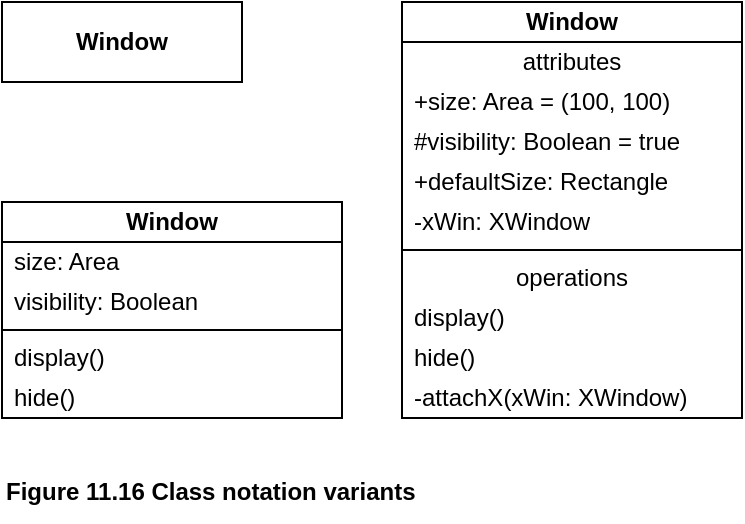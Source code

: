 <mxfile version="21.6.5" type="device">
  <diagram name="Page-1" id="YSzWCIXfe33gDOZ4FXmA">
    <mxGraphModel dx="864" dy="495" grid="1" gridSize="10" guides="1" tooltips="1" connect="1" arrows="1" fold="1" page="1" pageScale="1" pageWidth="1169" pageHeight="827" math="0" shadow="0">
      <root>
        <mxCell id="0" />
        <mxCell id="1" parent="0" />
        <mxCell id="DbW6BA-IOvPhTK_drfSj-1" value="&lt;b&gt;Window&lt;/b&gt;" style="fontStyle=0;html=1;whiteSpace=wrap;" vertex="1" parent="1">
          <mxGeometry x="40" y="40" width="120" height="40" as="geometry" />
        </mxCell>
        <mxCell id="DbW6BA-IOvPhTK_drfSj-10" value="&lt;b&gt;Window&lt;/b&gt;" style="swimlane;fontStyle=0;align=center;verticalAlign=middle;childLayout=stackLayout;horizontal=1;startSize=20;horizontalStack=0;resizeParent=1;resizeParentMax=0;resizeLast=0;collapsible=0;marginBottom=0;html=1;whiteSpace=wrap;" vertex="1" parent="1">
          <mxGeometry x="240" y="40" width="170" height="208" as="geometry" />
        </mxCell>
        <mxCell id="DbW6BA-IOvPhTK_drfSj-11" value="attributes" style="text;html=1;strokeColor=none;fillColor=none;align=center;verticalAlign=middle;spacingLeft=4;spacingRight=4;overflow=hidden;rotatable=0;points=[[0,0.5],[1,0.5]];portConstraint=eastwest;whiteSpace=wrap;" vertex="1" parent="DbW6BA-IOvPhTK_drfSj-10">
          <mxGeometry y="20" width="170" height="20" as="geometry" />
        </mxCell>
        <mxCell id="DbW6BA-IOvPhTK_drfSj-12" value="+size: Area = (100, 100)" style="text;html=1;strokeColor=none;fillColor=none;align=left;verticalAlign=middle;spacingLeft=4;spacingRight=4;overflow=hidden;rotatable=0;points=[[0,0.5],[1,0.5]];portConstraint=eastwest;whiteSpace=wrap;" vertex="1" parent="DbW6BA-IOvPhTK_drfSj-10">
          <mxGeometry y="40" width="170" height="20" as="geometry" />
        </mxCell>
        <mxCell id="DbW6BA-IOvPhTK_drfSj-14" value="#visibility: Boolean = true" style="text;html=1;strokeColor=none;fillColor=none;align=left;verticalAlign=middle;spacingLeft=4;spacingRight=4;overflow=hidden;rotatable=0;points=[[0,0.5],[1,0.5]];portConstraint=eastwest;whiteSpace=wrap;" vertex="1" parent="DbW6BA-IOvPhTK_drfSj-10">
          <mxGeometry y="60" width="170" height="20" as="geometry" />
        </mxCell>
        <mxCell id="DbW6BA-IOvPhTK_drfSj-18" value="+defaultSize: Rectangle" style="text;html=1;strokeColor=none;fillColor=none;align=left;verticalAlign=middle;spacingLeft=4;spacingRight=4;overflow=hidden;rotatable=0;points=[[0,0.5],[1,0.5]];portConstraint=eastwest;whiteSpace=wrap;" vertex="1" parent="DbW6BA-IOvPhTK_drfSj-10">
          <mxGeometry y="80" width="170" height="20" as="geometry" />
        </mxCell>
        <mxCell id="DbW6BA-IOvPhTK_drfSj-19" value="-xWin: XWindow" style="text;html=1;strokeColor=none;fillColor=none;align=left;verticalAlign=middle;spacingLeft=4;spacingRight=4;overflow=hidden;rotatable=0;points=[[0,0.5],[1,0.5]];portConstraint=eastwest;whiteSpace=wrap;" vertex="1" parent="DbW6BA-IOvPhTK_drfSj-10">
          <mxGeometry y="100" width="170" height="20" as="geometry" />
        </mxCell>
        <mxCell id="DbW6BA-IOvPhTK_drfSj-15" value="" style="line;strokeWidth=1;fillColor=none;align=left;verticalAlign=middle;spacingTop=-1;spacingLeft=3;spacingRight=3;rotatable=0;labelPosition=right;points=[];portConstraint=eastwest;" vertex="1" parent="DbW6BA-IOvPhTK_drfSj-10">
          <mxGeometry y="120" width="170" height="8" as="geometry" />
        </mxCell>
        <mxCell id="DbW6BA-IOvPhTK_drfSj-16" value="operations" style="text;html=1;strokeColor=none;fillColor=none;align=center;verticalAlign=middle;spacingLeft=4;spacingRight=4;overflow=hidden;rotatable=0;points=[[0,0.5],[1,0.5]];portConstraint=eastwest;whiteSpace=wrap;" vertex="1" parent="DbW6BA-IOvPhTK_drfSj-10">
          <mxGeometry y="128" width="170" height="20" as="geometry" />
        </mxCell>
        <mxCell id="DbW6BA-IOvPhTK_drfSj-17" value="display()" style="text;html=1;strokeColor=none;fillColor=none;align=left;verticalAlign=middle;spacingLeft=4;spacingRight=4;overflow=hidden;rotatable=0;points=[[0,0.5],[1,0.5]];portConstraint=eastwest;whiteSpace=wrap;" vertex="1" parent="DbW6BA-IOvPhTK_drfSj-10">
          <mxGeometry y="148" width="170" height="20" as="geometry" />
        </mxCell>
        <mxCell id="DbW6BA-IOvPhTK_drfSj-20" value="hide()" style="text;html=1;strokeColor=none;fillColor=none;align=left;verticalAlign=middle;spacingLeft=4;spacingRight=4;overflow=hidden;rotatable=0;points=[[0,0.5],[1,0.5]];portConstraint=eastwest;whiteSpace=wrap;" vertex="1" parent="DbW6BA-IOvPhTK_drfSj-10">
          <mxGeometry y="168" width="170" height="20" as="geometry" />
        </mxCell>
        <mxCell id="DbW6BA-IOvPhTK_drfSj-21" value="-attachX(xWin: XWindow)" style="text;html=1;strokeColor=none;fillColor=none;align=left;verticalAlign=middle;spacingLeft=4;spacingRight=4;overflow=hidden;rotatable=0;points=[[0,0.5],[1,0.5]];portConstraint=eastwest;whiteSpace=wrap;" vertex="1" parent="DbW6BA-IOvPhTK_drfSj-10">
          <mxGeometry y="188" width="170" height="20" as="geometry" />
        </mxCell>
        <mxCell id="DbW6BA-IOvPhTK_drfSj-22" value="&lt;b&gt;Window&lt;/b&gt;" style="swimlane;fontStyle=0;align=center;verticalAlign=middle;childLayout=stackLayout;horizontal=1;startSize=20;horizontalStack=0;resizeParent=1;resizeParentMax=0;resizeLast=0;collapsible=0;marginBottom=0;html=1;whiteSpace=wrap;" vertex="1" parent="1">
          <mxGeometry x="40" y="140" width="170" height="108" as="geometry" />
        </mxCell>
        <mxCell id="DbW6BA-IOvPhTK_drfSj-24" value="size: Area" style="text;html=1;strokeColor=none;fillColor=none;align=left;verticalAlign=middle;spacingLeft=4;spacingRight=4;overflow=hidden;rotatable=0;points=[[0,0.5],[1,0.5]];portConstraint=eastwest;whiteSpace=wrap;" vertex="1" parent="DbW6BA-IOvPhTK_drfSj-22">
          <mxGeometry y="20" width="170" height="20" as="geometry" />
        </mxCell>
        <mxCell id="DbW6BA-IOvPhTK_drfSj-25" value="visibility: Boolean" style="text;html=1;strokeColor=none;fillColor=none;align=left;verticalAlign=middle;spacingLeft=4;spacingRight=4;overflow=hidden;rotatable=0;points=[[0,0.5],[1,0.5]];portConstraint=eastwest;whiteSpace=wrap;" vertex="1" parent="DbW6BA-IOvPhTK_drfSj-22">
          <mxGeometry y="40" width="170" height="20" as="geometry" />
        </mxCell>
        <mxCell id="DbW6BA-IOvPhTK_drfSj-28" value="" style="line;strokeWidth=1;fillColor=none;align=left;verticalAlign=middle;spacingTop=-1;spacingLeft=3;spacingRight=3;rotatable=0;labelPosition=right;points=[];portConstraint=eastwest;" vertex="1" parent="DbW6BA-IOvPhTK_drfSj-22">
          <mxGeometry y="60" width="170" height="8" as="geometry" />
        </mxCell>
        <mxCell id="DbW6BA-IOvPhTK_drfSj-30" value="display()" style="text;html=1;strokeColor=none;fillColor=none;align=left;verticalAlign=middle;spacingLeft=4;spacingRight=4;overflow=hidden;rotatable=0;points=[[0,0.5],[1,0.5]];portConstraint=eastwest;whiteSpace=wrap;" vertex="1" parent="DbW6BA-IOvPhTK_drfSj-22">
          <mxGeometry y="68" width="170" height="20" as="geometry" />
        </mxCell>
        <mxCell id="DbW6BA-IOvPhTK_drfSj-31" value="hide()" style="text;html=1;strokeColor=none;fillColor=none;align=left;verticalAlign=middle;spacingLeft=4;spacingRight=4;overflow=hidden;rotatable=0;points=[[0,0.5],[1,0.5]];portConstraint=eastwest;whiteSpace=wrap;" vertex="1" parent="DbW6BA-IOvPhTK_drfSj-22">
          <mxGeometry y="88" width="170" height="20" as="geometry" />
        </mxCell>
        <mxCell id="DbW6BA-IOvPhTK_drfSj-33" value="&lt;b&gt;Figure 11.16 Class notation variants&lt;/b&gt;" style="text;html=1;align=left;verticalAlign=middle;resizable=0;points=[];autosize=1;strokeColor=none;fillColor=none;" vertex="1" parent="1">
          <mxGeometry x="40" y="270" width="230" height="30" as="geometry" />
        </mxCell>
      </root>
    </mxGraphModel>
  </diagram>
</mxfile>
